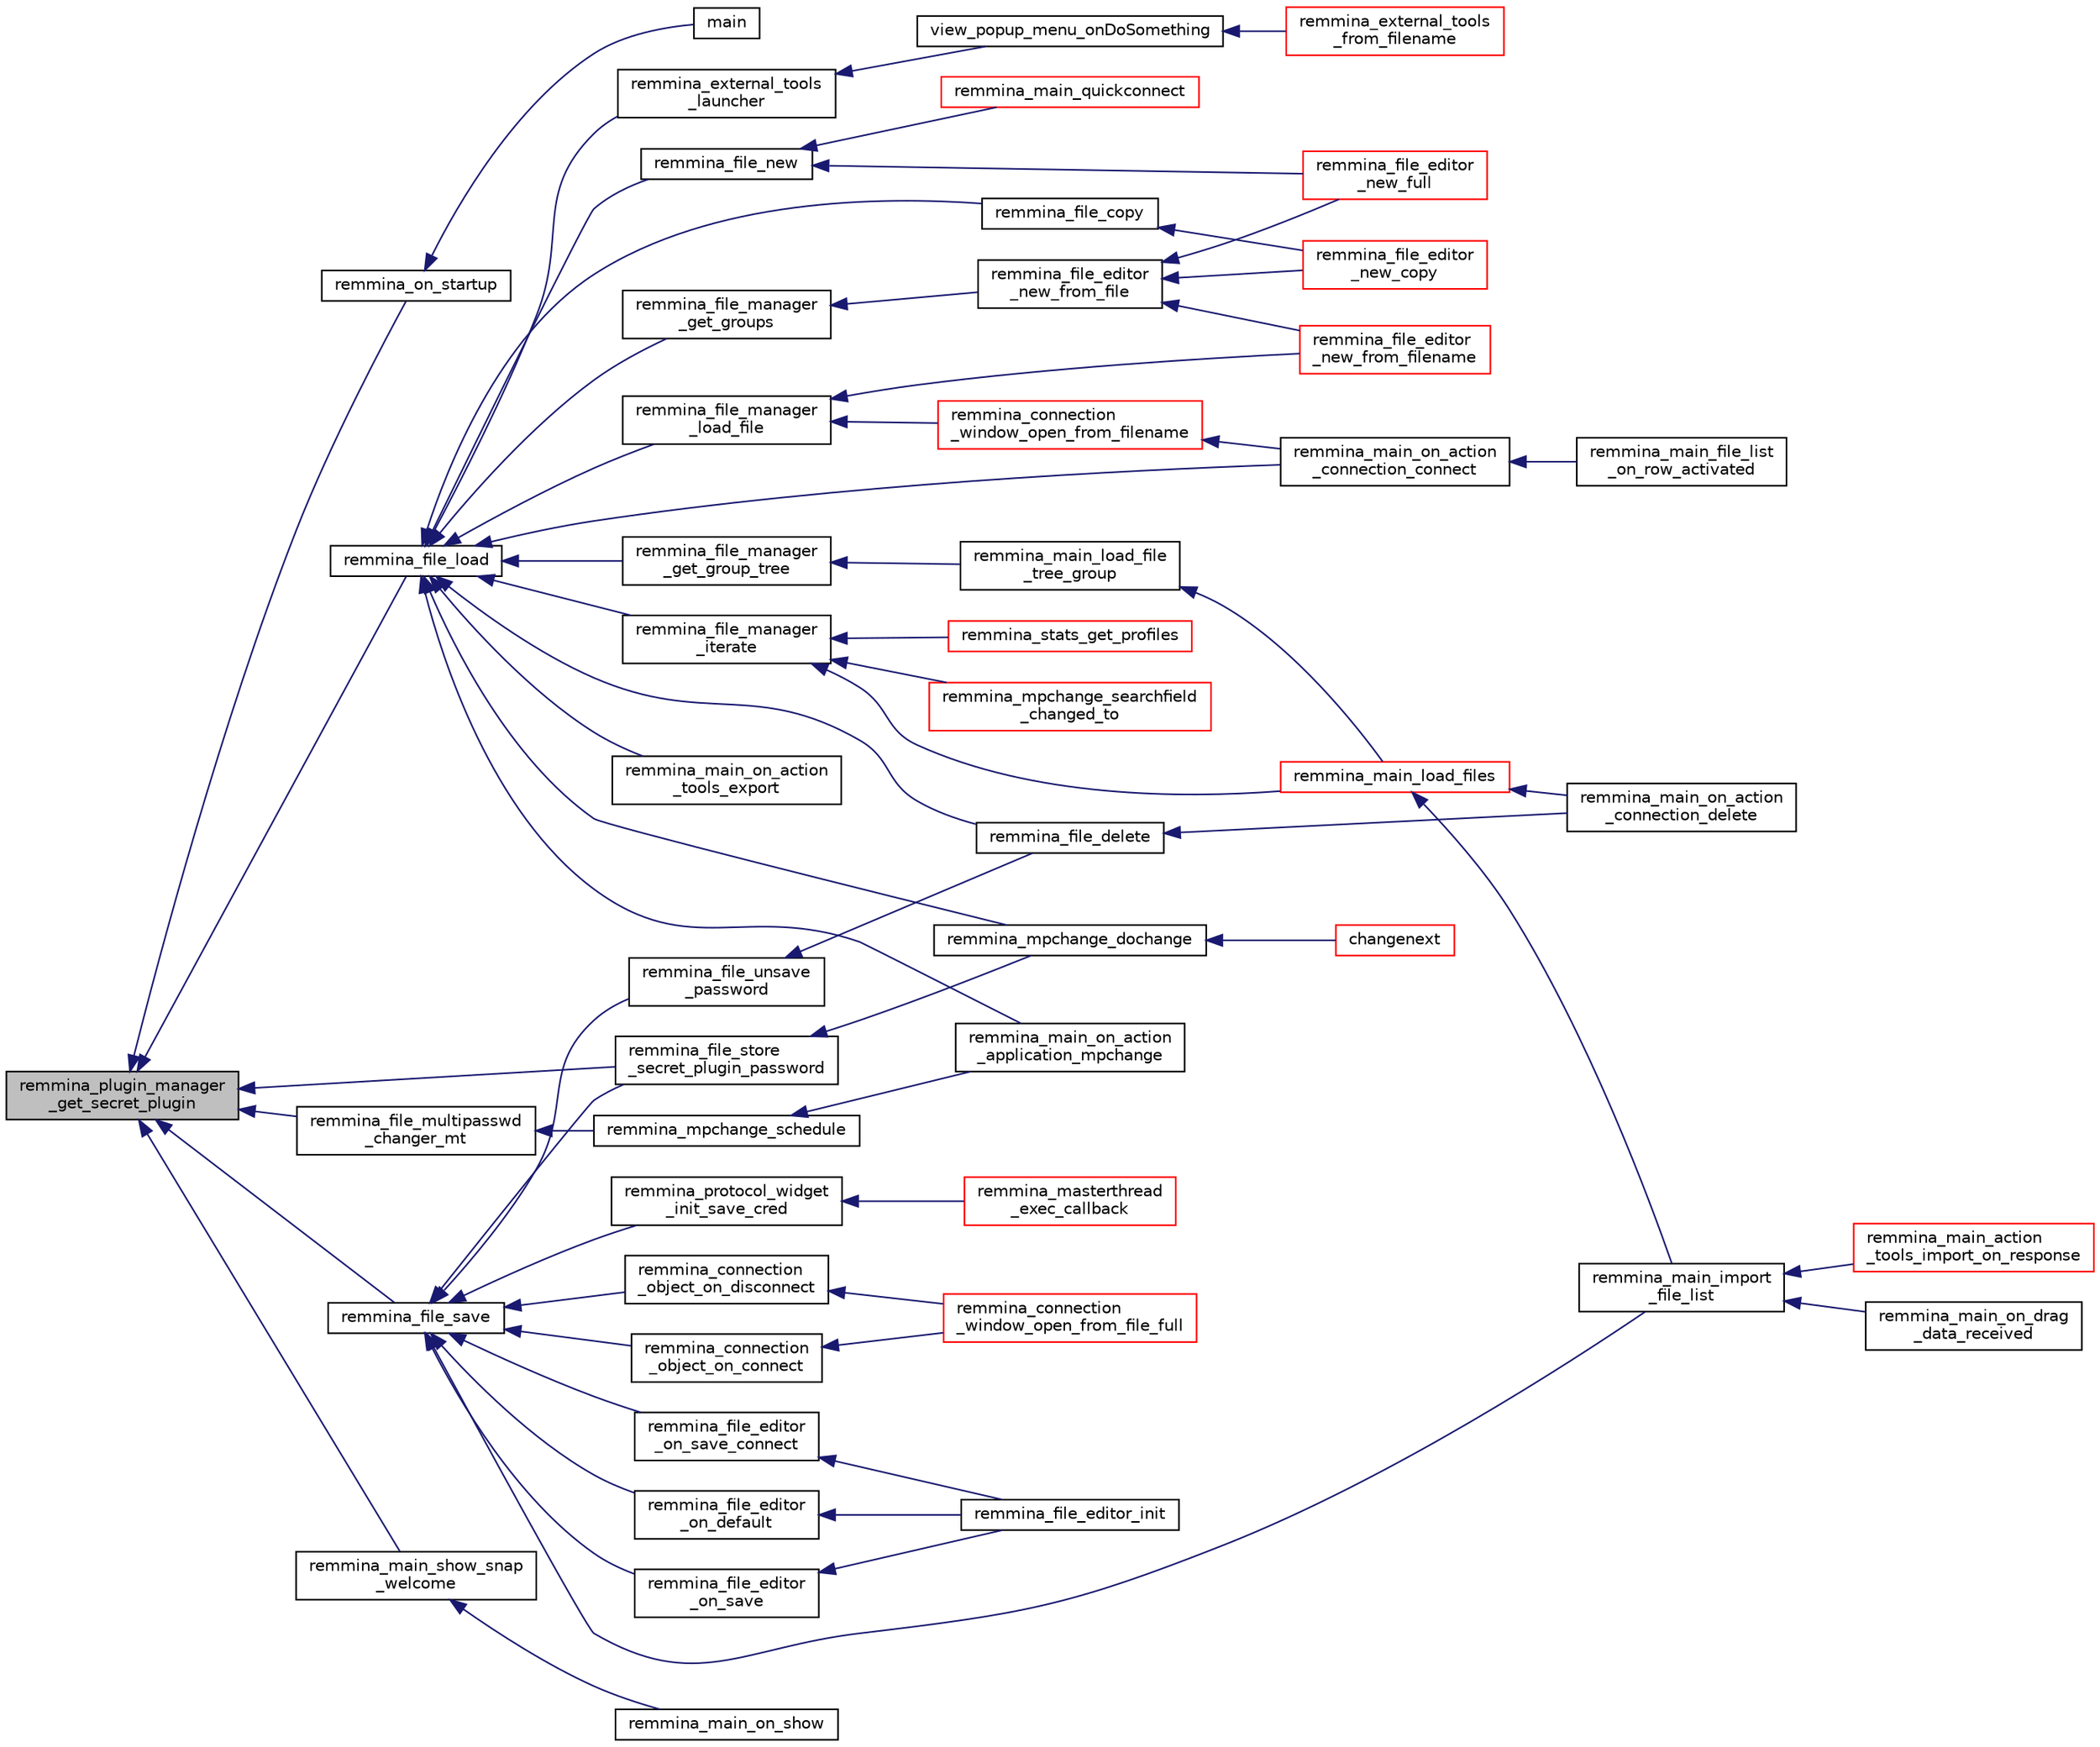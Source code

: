 digraph "remmina_plugin_manager_get_secret_plugin"
{
  edge [fontname="Helvetica",fontsize="10",labelfontname="Helvetica",labelfontsize="10"];
  node [fontname="Helvetica",fontsize="10",shape=record];
  rankdir="LR";
  Node509 [label="remmina_plugin_manager\l_get_secret_plugin",height=0.2,width=0.4,color="black", fillcolor="grey75", style="filled", fontcolor="black"];
  Node509 -> Node510 [dir="back",color="midnightblue",fontsize="10",style="solid",fontname="Helvetica"];
  Node510 [label="remmina_on_startup",height=0.2,width=0.4,color="black", fillcolor="white", style="filled",URL="$remmina_8c.html#a26d2c20be18ff44f239b756f1d5be01a"];
  Node510 -> Node511 [dir="back",color="midnightblue",fontsize="10",style="solid",fontname="Helvetica"];
  Node511 [label="main",height=0.2,width=0.4,color="black", fillcolor="white", style="filled",URL="$remmina_8c.html#a0ddf1224851353fc92bfbff6f499fa97"];
  Node509 -> Node512 [dir="back",color="midnightblue",fontsize="10",style="solid",fontname="Helvetica"];
  Node512 [label="remmina_file_load",height=0.2,width=0.4,color="black", fillcolor="white", style="filled",URL="$remmina__file_8h.html#ac1cc2d7f827f7d64c7fd3edf10e9383e"];
  Node512 -> Node513 [dir="back",color="midnightblue",fontsize="10",style="solid",fontname="Helvetica"];
  Node513 [label="remmina_external_tools\l_launcher",height=0.2,width=0.4,color="black", fillcolor="white", style="filled",URL="$remmina__external__tools_8c.html#ae32c6ba6b03dffd2ccbf70ea7ab60c60"];
  Node513 -> Node514 [dir="back",color="midnightblue",fontsize="10",style="solid",fontname="Helvetica"];
  Node514 [label="view_popup_menu_onDoSomething",height=0.2,width=0.4,color="black", fillcolor="white", style="filled",URL="$remmina__external__tools_8c.html#aeb0a4182f2137fe0089737b2522add71"];
  Node514 -> Node515 [dir="back",color="midnightblue",fontsize="10",style="solid",fontname="Helvetica"];
  Node515 [label="remmina_external_tools\l_from_filename",height=0.2,width=0.4,color="red", fillcolor="white", style="filled",URL="$remmina__external__tools_8h.html#a6e541606aefc1035aaeab97f02458102"];
  Node512 -> Node517 [dir="back",color="midnightblue",fontsize="10",style="solid",fontname="Helvetica"];
  Node517 [label="remmina_file_new",height=0.2,width=0.4,color="black", fillcolor="white", style="filled",URL="$remmina__file_8h.html#a5e421ba636d34e21bba5ece463e98892"];
  Node517 -> Node518 [dir="back",color="midnightblue",fontsize="10",style="solid",fontname="Helvetica"];
  Node518 [label="remmina_file_editor\l_new_full",height=0.2,width=0.4,color="red", fillcolor="white", style="filled",URL="$remmina__file__editor_8h.html#ab563344276cbcdf0fcea05b0b64c7aeb"];
  Node517 -> Node540 [dir="back",color="midnightblue",fontsize="10",style="solid",fontname="Helvetica"];
  Node540 [label="remmina_main_quickconnect",height=0.2,width=0.4,color="red", fillcolor="white", style="filled",URL="$remmina__main_8c.html#a802458852abacebfb16f1f4295806a01"];
  Node512 -> Node542 [dir="back",color="midnightblue",fontsize="10",style="solid",fontname="Helvetica"];
  Node542 [label="remmina_file_copy",height=0.2,width=0.4,color="black", fillcolor="white", style="filled",URL="$remmina__file_8h.html#ac1685edf35a793a396ce039d7eec5343"];
  Node542 -> Node543 [dir="back",color="midnightblue",fontsize="10",style="solid",fontname="Helvetica"];
  Node543 [label="remmina_file_editor\l_new_copy",height=0.2,width=0.4,color="red", fillcolor="white", style="filled",URL="$remmina__file__editor_8h.html#aa5c50852f8569f075eec5d5db30c2ebf"];
  Node512 -> Node545 [dir="back",color="midnightblue",fontsize="10",style="solid",fontname="Helvetica"];
  Node545 [label="remmina_file_delete",height=0.2,width=0.4,color="black", fillcolor="white", style="filled",URL="$remmina__file_8h.html#a55f66f2bb81bf427d6837e1adb7fe1d4"];
  Node545 -> Node529 [dir="back",color="midnightblue",fontsize="10",style="solid",fontname="Helvetica"];
  Node529 [label="remmina_main_on_action\l_connection_delete",height=0.2,width=0.4,color="black", fillcolor="white", style="filled",URL="$remmina__main_8c.html#aa0cd57e00874ae6ca8b0ee83213267da"];
  Node512 -> Node546 [dir="back",color="midnightblue",fontsize="10",style="solid",fontname="Helvetica"];
  Node546 [label="remmina_file_manager\l_iterate",height=0.2,width=0.4,color="black", fillcolor="white", style="filled",URL="$remmina__file__manager_8h.html#a55a717aafc046713380bd2c55f29165a"];
  Node546 -> Node547 [dir="back",color="midnightblue",fontsize="10",style="solid",fontname="Helvetica"];
  Node547 [label="remmina_main_load_files",height=0.2,width=0.4,color="red", fillcolor="white", style="filled",URL="$remmina__main_8c.html#a3617295e74fa84edbd41dedc601402a7"];
  Node547 -> Node529 [dir="back",color="midnightblue",fontsize="10",style="solid",fontname="Helvetica"];
  Node547 -> Node552 [dir="back",color="midnightblue",fontsize="10",style="solid",fontname="Helvetica"];
  Node552 [label="remmina_main_import\l_file_list",height=0.2,width=0.4,color="black", fillcolor="white", style="filled",URL="$remmina__main_8c.html#ac767825cb87a34531306cfb587216d20"];
  Node552 -> Node553 [dir="back",color="midnightblue",fontsize="10",style="solid",fontname="Helvetica"];
  Node553 [label="remmina_main_action\l_tools_import_on_response",height=0.2,width=0.4,color="red", fillcolor="white", style="filled",URL="$remmina__main_8c.html#a85aa313453e0ecaa17bcce233973998d"];
  Node552 -> Node555 [dir="back",color="midnightblue",fontsize="10",style="solid",fontname="Helvetica"];
  Node555 [label="remmina_main_on_drag\l_data_received",height=0.2,width=0.4,color="black", fillcolor="white", style="filled",URL="$remmina__main_8c.html#adf073486149762f547504020484bff70"];
  Node546 -> Node662 [dir="back",color="midnightblue",fontsize="10",style="solid",fontname="Helvetica"];
  Node662 [label="remmina_mpchange_searchfield\l_changed_to",height=0.2,width=0.4,color="red", fillcolor="white", style="filled",URL="$remmina__mpchange_8c.html#a4bf7e99626c40534641916848253f60f"];
  Node546 -> Node682 [dir="back",color="midnightblue",fontsize="10",style="solid",fontname="Helvetica"];
  Node682 [label="remmina_stats_get_profiles",height=0.2,width=0.4,color="red", fillcolor="white", style="filled",URL="$remmina__stats_8c.html#a65500d6b5d93cc7e3fc3d72329ff3847",tooltip="Add a json member profile_count with a child for each protocol used by the user. "];
  Node512 -> Node658 [dir="back",color="midnightblue",fontsize="10",style="solid",fontname="Helvetica"];
  Node658 [label="remmina_file_manager\l_get_groups",height=0.2,width=0.4,color="black", fillcolor="white", style="filled",URL="$remmina__file__manager_8h.html#a536edeef371d907ab3936f4d65c3003d"];
  Node658 -> Node650 [dir="back",color="midnightblue",fontsize="10",style="solid",fontname="Helvetica"];
  Node650 [label="remmina_file_editor\l_new_from_file",height=0.2,width=0.4,color="black", fillcolor="white", style="filled",URL="$remmina__file__editor_8h.html#a08327d6951c345808628dbb5784aba06"];
  Node650 -> Node518 [dir="back",color="midnightblue",fontsize="10",style="solid",fontname="Helvetica"];
  Node650 -> Node543 [dir="back",color="midnightblue",fontsize="10",style="solid",fontname="Helvetica"];
  Node650 -> Node651 [dir="back",color="midnightblue",fontsize="10",style="solid",fontname="Helvetica"];
  Node651 [label="remmina_file_editor\l_new_from_filename",height=0.2,width=0.4,color="red", fillcolor="white", style="filled",URL="$remmina__file__editor_8h.html#aa9345cfe3fb32d326b652e96ee55eaea"];
  Node512 -> Node659 [dir="back",color="midnightblue",fontsize="10",style="solid",fontname="Helvetica"];
  Node659 [label="remmina_file_manager\l_get_group_tree",height=0.2,width=0.4,color="black", fillcolor="white", style="filled",URL="$remmina__file__manager_8h.html#a6593a3f297f420f012405fa582819857"];
  Node659 -> Node660 [dir="back",color="midnightblue",fontsize="10",style="solid",fontname="Helvetica"];
  Node660 [label="remmina_main_load_file\l_tree_group",height=0.2,width=0.4,color="black", fillcolor="white", style="filled",URL="$remmina__main_8c.html#aa46e6b815c241d32a476a29053dbf296"];
  Node660 -> Node547 [dir="back",color="midnightblue",fontsize="10",style="solid",fontname="Helvetica"];
  Node512 -> Node721 [dir="back",color="midnightblue",fontsize="10",style="solid",fontname="Helvetica"];
  Node721 [label="remmina_file_manager\l_load_file",height=0.2,width=0.4,color="black", fillcolor="white", style="filled",URL="$remmina__file__manager_8h.html#af7b58659604660eb0cb40b0e0f8348ab"];
  Node721 -> Node564 [dir="back",color="midnightblue",fontsize="10",style="solid",fontname="Helvetica"];
  Node564 [label="remmina_connection\l_window_open_from_filename",height=0.2,width=0.4,color="red", fillcolor="white", style="filled",URL="$remmina__connection__window_8h.html#ab0ed27ef360efc7d92906cbabf9da5db"];
  Node564 -> Node565 [dir="back",color="midnightblue",fontsize="10",style="solid",fontname="Helvetica"];
  Node565 [label="remmina_main_on_action\l_connection_connect",height=0.2,width=0.4,color="black", fillcolor="white", style="filled",URL="$remmina__main_8c.html#ae023d1cb099a4f7bee79f13760566cbf"];
  Node565 -> Node566 [dir="back",color="midnightblue",fontsize="10",style="solid",fontname="Helvetica"];
  Node566 [label="remmina_main_file_list\l_on_row_activated",height=0.2,width=0.4,color="black", fillcolor="white", style="filled",URL="$remmina__main_8c.html#aba1a89a2400c5cc8373c6bd34602ac10"];
  Node721 -> Node651 [dir="back",color="midnightblue",fontsize="10",style="solid",fontname="Helvetica"];
  Node512 -> Node565 [dir="back",color="midnightblue",fontsize="10",style="solid",fontname="Helvetica"];
  Node512 -> Node604 [dir="back",color="midnightblue",fontsize="10",style="solid",fontname="Helvetica"];
  Node604 [label="remmina_main_on_action\l_application_mpchange",height=0.2,width=0.4,color="black", fillcolor="white", style="filled",URL="$remmina__main_8c.html#ab4f57cd4cee702be983cf78ed13de578"];
  Node512 -> Node722 [dir="back",color="midnightblue",fontsize="10",style="solid",fontname="Helvetica"];
  Node722 [label="remmina_main_on_action\l_tools_export",height=0.2,width=0.4,color="black", fillcolor="white", style="filled",URL="$remmina__main_8c.html#a2c1c8035b35bd42ce2628950cbaabaf9"];
  Node512 -> Node599 [dir="back",color="midnightblue",fontsize="10",style="solid",fontname="Helvetica"];
  Node599 [label="remmina_mpchange_dochange",height=0.2,width=0.4,color="black", fillcolor="white", style="filled",URL="$remmina__mpchange_8c.html#a24d0569c79b289b5812c5c3019e5f4dd"];
  Node599 -> Node600 [dir="back",color="midnightblue",fontsize="10",style="solid",fontname="Helvetica"];
  Node600 [label="changenext",height=0.2,width=0.4,color="red", fillcolor="white", style="filled",URL="$remmina__mpchange_8c.html#abea63e74b83d3545308d05dfe88e2839"];
  Node509 -> Node560 [dir="back",color="midnightblue",fontsize="10",style="solid",fontname="Helvetica"];
  Node560 [label="remmina_file_save",height=0.2,width=0.4,color="black", fillcolor="white", style="filled",URL="$remmina__file_8h.html#a8c893a5deec9bc446bd89cc9973416c7"];
  Node560 -> Node561 [dir="back",color="midnightblue",fontsize="10",style="solid",fontname="Helvetica"];
  Node561 [label="remmina_connection\l_object_on_connect",height=0.2,width=0.4,color="black", fillcolor="white", style="filled",URL="$remmina__connection__window_8c.html#a0ad685a873ecef95ec13caba17e0c22e"];
  Node561 -> Node562 [dir="back",color="midnightblue",fontsize="10",style="solid",fontname="Helvetica"];
  Node562 [label="remmina_connection\l_window_open_from_file_full",height=0.2,width=0.4,color="red", fillcolor="white", style="filled",URL="$remmina__connection__window_8h.html#adbf2b670ca3bae96a99cb0b36021a961"];
  Node560 -> Node597 [dir="back",color="midnightblue",fontsize="10",style="solid",fontname="Helvetica"];
  Node597 [label="remmina_connection\l_object_on_disconnect",height=0.2,width=0.4,color="black", fillcolor="white", style="filled",URL="$remmina__connection__window_8c.html#ad6ea67e2303625444fb4936a114e82df"];
  Node597 -> Node562 [dir="back",color="midnightblue",fontsize="10",style="solid",fontname="Helvetica"];
  Node560 -> Node598 [dir="back",color="midnightblue",fontsize="10",style="solid",fontname="Helvetica"];
  Node598 [label="remmina_file_store\l_secret_plugin_password",height=0.2,width=0.4,color="black", fillcolor="white", style="filled",URL="$remmina__file_8h.html#a3be28ff7f5a9b44dc47f92b883a85ac5"];
  Node598 -> Node599 [dir="back",color="midnightblue",fontsize="10",style="solid",fontname="Helvetica"];
  Node560 -> Node605 [dir="back",color="midnightblue",fontsize="10",style="solid",fontname="Helvetica"];
  Node605 [label="remmina_file_unsave\l_password",height=0.2,width=0.4,color="black", fillcolor="white", style="filled",URL="$remmina__file_8h.html#a6a79eb0cd9dc195cc5bd1904e2e1e26c"];
  Node605 -> Node545 [dir="back",color="midnightblue",fontsize="10",style="solid",fontname="Helvetica"];
  Node560 -> Node606 [dir="back",color="midnightblue",fontsize="10",style="solid",fontname="Helvetica"];
  Node606 [label="remmina_file_editor\l_on_default",height=0.2,width=0.4,color="black", fillcolor="white", style="filled",URL="$remmina__file__editor_8c.html#afcc5ee6fcd22686b716fbe595cb210a6"];
  Node606 -> Node525 [dir="back",color="midnightblue",fontsize="10",style="solid",fontname="Helvetica"];
  Node525 [label="remmina_file_editor_init",height=0.2,width=0.4,color="black", fillcolor="white", style="filled",URL="$remmina__file__editor_8c.html#a9afd8d41c66f547320930eb331f3124d"];
  Node560 -> Node524 [dir="back",color="midnightblue",fontsize="10",style="solid",fontname="Helvetica"];
  Node524 [label="remmina_file_editor\l_on_save",height=0.2,width=0.4,color="black", fillcolor="white", style="filled",URL="$remmina__file__editor_8c.html#ac2a5cf9cdcf640986e245eb04be9c4ad"];
  Node524 -> Node525 [dir="back",color="midnightblue",fontsize="10",style="solid",fontname="Helvetica"];
  Node560 -> Node526 [dir="back",color="midnightblue",fontsize="10",style="solid",fontname="Helvetica"];
  Node526 [label="remmina_file_editor\l_on_save_connect",height=0.2,width=0.4,color="black", fillcolor="white", style="filled",URL="$remmina__file__editor_8c.html#a57224f3f69f04f398de563b71be6b18e"];
  Node526 -> Node525 [dir="back",color="midnightblue",fontsize="10",style="solid",fontname="Helvetica"];
  Node560 -> Node552 [dir="back",color="midnightblue",fontsize="10",style="solid",fontname="Helvetica"];
  Node560 -> Node607 [dir="back",color="midnightblue",fontsize="10",style="solid",fontname="Helvetica"];
  Node607 [label="remmina_protocol_widget\l_init_save_cred",height=0.2,width=0.4,color="black", fillcolor="white", style="filled",URL="$remmina__protocol__widget_8h.html#a7ac09ee83afa8a1a60cadf56b0ec83a6"];
  Node607 -> Node608 [dir="back",color="midnightblue",fontsize="10",style="solid",fontname="Helvetica"];
  Node608 [label="remmina_masterthread\l_exec_callback",height=0.2,width=0.4,color="red", fillcolor="white", style="filled",URL="$remmina__masterthread__exec_8c.html#ae5c4d736f1856249c255430e010a179f"];
  Node509 -> Node598 [dir="back",color="midnightblue",fontsize="10",style="solid",fontname="Helvetica"];
  Node509 -> Node723 [dir="back",color="midnightblue",fontsize="10",style="solid",fontname="Helvetica"];
  Node723 [label="remmina_main_show_snap\l_welcome",height=0.2,width=0.4,color="black", fillcolor="white", style="filled",URL="$remmina__main_8c.html#ab08aae433b625c3a84330630fe2bd2d5"];
  Node723 -> Node724 [dir="back",color="midnightblue",fontsize="10",style="solid",fontname="Helvetica"];
  Node724 [label="remmina_main_on_show",height=0.2,width=0.4,color="black", fillcolor="white", style="filled",URL="$remmina__main_8c.html#aa4d9b76d32fa500f4b9f39a19e4eaaf2"];
  Node509 -> Node602 [dir="back",color="midnightblue",fontsize="10",style="solid",fontname="Helvetica"];
  Node602 [label="remmina_file_multipasswd\l_changer_mt",height=0.2,width=0.4,color="black", fillcolor="white", style="filled",URL="$remmina__mpchange_8c.html#a525273e9a7f849c9d072467d216762b2"];
  Node602 -> Node603 [dir="back",color="midnightblue",fontsize="10",style="solid",fontname="Helvetica"];
  Node603 [label="remmina_mpchange_schedule",height=0.2,width=0.4,color="black", fillcolor="white", style="filled",URL="$remmina__mpchange_8h.html#a8627f0b2ac822c2f57a4eddc843a8fed"];
  Node603 -> Node604 [dir="back",color="midnightblue",fontsize="10",style="solid",fontname="Helvetica"];
}
